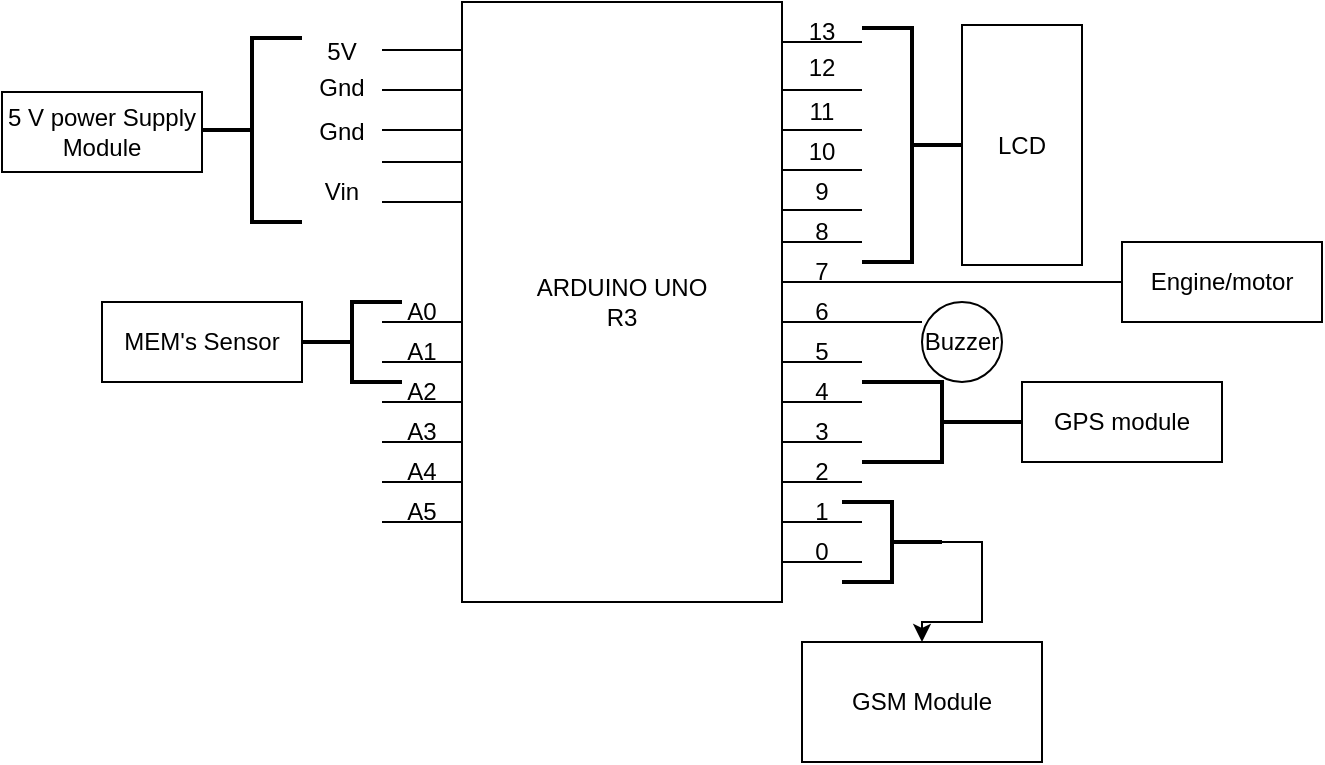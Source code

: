 <mxfile version="15.8.6" type="github"><diagram id="x3eeZLO-P9ce21g_z9gd" name="Page-1"><mxGraphModel dx="731" dy="402" grid="1" gridSize="10" guides="1" tooltips="1" connect="1" arrows="1" fold="1" page="1" pageScale="1" pageWidth="850" pageHeight="1100" math="0" shadow="0"><root><mxCell id="0"/><mxCell id="1" parent="0"/><mxCell id="dx5P54bQf-UnJiTQaKtT-1" value="ARDUINO UNO&lt;br&gt;R3" style="rounded=0;whiteSpace=wrap;html=1;" vertex="1" parent="1"><mxGeometry x="400" y="360" width="160" height="300" as="geometry"/></mxCell><mxCell id="dx5P54bQf-UnJiTQaKtT-7" value="" style="line;strokeWidth=1;fillColor=none;align=left;verticalAlign=middle;spacingTop=-1;spacingLeft=3;spacingRight=3;rotatable=0;labelPosition=right;points=[];portConstraint=eastwest;" vertex="1" parent="1"><mxGeometry x="560" y="400" width="40" height="8" as="geometry"/></mxCell><mxCell id="dx5P54bQf-UnJiTQaKtT-8" value="" style="line;strokeWidth=1;fillColor=none;align=left;verticalAlign=middle;spacingTop=-1;spacingLeft=3;spacingRight=3;rotatable=0;labelPosition=right;points=[];portConstraint=eastwest;" vertex="1" parent="1"><mxGeometry x="560" y="440" width="40" height="8" as="geometry"/></mxCell><mxCell id="dx5P54bQf-UnJiTQaKtT-9" value="" style="line;strokeWidth=1;fillColor=none;align=left;verticalAlign=middle;spacingTop=-1;spacingLeft=3;spacingRight=3;rotatable=0;labelPosition=right;points=[];portConstraint=eastwest;" vertex="1" parent="1"><mxGeometry x="560" y="460" width="40" height="8" as="geometry"/></mxCell><mxCell id="dx5P54bQf-UnJiTQaKtT-10" value="" style="line;strokeWidth=1;fillColor=none;align=left;verticalAlign=middle;spacingTop=-1;spacingLeft=3;spacingRight=3;rotatable=0;labelPosition=right;points=[];portConstraint=eastwest;" vertex="1" parent="1"><mxGeometry x="560" y="470" width="40" height="20" as="geometry"/></mxCell><mxCell id="dx5P54bQf-UnJiTQaKtT-11" value="" style="line;strokeWidth=1;fillColor=none;align=left;verticalAlign=middle;spacingTop=-1;spacingLeft=3;spacingRight=3;rotatable=0;labelPosition=right;points=[];portConstraint=eastwest;" vertex="1" parent="1"><mxGeometry x="560" y="490" width="170" height="20" as="geometry"/></mxCell><mxCell id="dx5P54bQf-UnJiTQaKtT-12" value="" style="line;strokeWidth=1;fillColor=none;align=left;verticalAlign=middle;spacingTop=-1;spacingLeft=3;spacingRight=3;rotatable=0;labelPosition=right;points=[];portConstraint=eastwest;" vertex="1" parent="1"><mxGeometry x="560" y="510" width="70" height="20" as="geometry"/></mxCell><mxCell id="dx5P54bQf-UnJiTQaKtT-13" value="" style="line;strokeWidth=1;fillColor=none;align=left;verticalAlign=middle;spacingTop=-1;spacingLeft=3;spacingRight=3;rotatable=0;labelPosition=right;points=[];portConstraint=eastwest;" vertex="1" parent="1"><mxGeometry x="560" y="370" width="40" height="20" as="geometry"/></mxCell><mxCell id="dx5P54bQf-UnJiTQaKtT-14" value="" style="line;strokeWidth=1;fillColor=none;align=left;verticalAlign=middle;spacingTop=-1;spacingLeft=3;spacingRight=3;rotatable=0;labelPosition=right;points=[];portConstraint=eastwest;" vertex="1" parent="1"><mxGeometry x="560" y="570" width="40" height="20" as="geometry"/></mxCell><mxCell id="dx5P54bQf-UnJiTQaKtT-15" value="" style="line;strokeWidth=1;fillColor=none;align=left;verticalAlign=middle;spacingTop=-1;spacingLeft=3;spacingRight=3;rotatable=0;labelPosition=right;points=[];portConstraint=eastwest;" vertex="1" parent="1"><mxGeometry x="560" y="530" width="40" height="20" as="geometry"/></mxCell><mxCell id="dx5P54bQf-UnJiTQaKtT-16" value="" style="line;strokeWidth=1;fillColor=none;align=left;verticalAlign=middle;spacingTop=-1;spacingLeft=3;spacingRight=3;rotatable=0;labelPosition=right;points=[];portConstraint=eastwest;" vertex="1" parent="1"><mxGeometry x="560" y="550" width="40" height="20" as="geometry"/></mxCell><mxCell id="dx5P54bQf-UnJiTQaKtT-17" value="" style="line;strokeWidth=1;fillColor=none;align=left;verticalAlign=middle;spacingTop=-1;spacingLeft=3;spacingRight=3;rotatable=0;labelPosition=right;points=[];portConstraint=eastwest;" vertex="1" parent="1"><mxGeometry x="560" y="420" width="40" height="8" as="geometry"/></mxCell><mxCell id="dx5P54bQf-UnJiTQaKtT-18" value="" style="line;strokeWidth=1;fillColor=none;align=left;verticalAlign=middle;spacingTop=-1;spacingLeft=3;spacingRight=3;rotatable=0;labelPosition=right;points=[];portConstraint=eastwest;" vertex="1" parent="1"><mxGeometry x="560" y="630" width="40" height="20" as="geometry"/></mxCell><mxCell id="dx5P54bQf-UnJiTQaKtT-19" value="" style="line;strokeWidth=1;fillColor=none;align=left;verticalAlign=middle;spacingTop=-1;spacingLeft=3;spacingRight=3;rotatable=0;labelPosition=right;points=[];portConstraint=eastwest;" vertex="1" parent="1"><mxGeometry x="560" y="590" width="40" height="20" as="geometry"/></mxCell><mxCell id="dx5P54bQf-UnJiTQaKtT-20" value="" style="line;strokeWidth=1;fillColor=none;align=left;verticalAlign=middle;spacingTop=-1;spacingLeft=3;spacingRight=3;rotatable=0;labelPosition=right;points=[];portConstraint=eastwest;" vertex="1" parent="1"><mxGeometry x="560" y="610" width="40" height="20" as="geometry"/></mxCell><mxCell id="dx5P54bQf-UnJiTQaKtT-35" value="" style="line;strokeWidth=1;fillColor=none;align=left;verticalAlign=middle;spacingTop=-1;spacingLeft=3;spacingRight=3;rotatable=0;labelPosition=right;points=[];portConstraint=eastwest;" vertex="1" parent="1"><mxGeometry x="360" y="400" width="40" height="8" as="geometry"/></mxCell><mxCell id="dx5P54bQf-UnJiTQaKtT-36" value="" style="line;strokeWidth=1;fillColor=none;align=left;verticalAlign=middle;spacingTop=-1;spacingLeft=3;spacingRight=3;rotatable=0;labelPosition=right;points=[];portConstraint=eastwest;" vertex="1" parent="1"><mxGeometry x="360" y="420" width="40" height="8" as="geometry"/></mxCell><mxCell id="dx5P54bQf-UnJiTQaKtT-37" value="" style="line;strokeWidth=1;fillColor=none;align=left;verticalAlign=middle;spacingTop=-1;spacingLeft=3;spacingRight=3;rotatable=0;labelPosition=right;points=[];portConstraint=eastwest;" vertex="1" parent="1"><mxGeometry x="360" y="430" width="40" height="20" as="geometry"/></mxCell><mxCell id="dx5P54bQf-UnJiTQaKtT-38" value="" style="line;strokeWidth=1;fillColor=none;align=left;verticalAlign=middle;spacingTop=-1;spacingLeft=3;spacingRight=3;rotatable=0;labelPosition=right;points=[];portConstraint=eastwest;" vertex="1" parent="1"><mxGeometry x="360" y="450" width="40" height="20" as="geometry"/></mxCell><mxCell id="dx5P54bQf-UnJiTQaKtT-39" value="" style="line;strokeWidth=1;fillColor=none;align=left;verticalAlign=middle;spacingTop=-1;spacingLeft=3;spacingRight=3;rotatable=0;labelPosition=right;points=[];portConstraint=eastwest;" vertex="1" parent="1"><mxGeometry x="360" y="510" width="40" height="20" as="geometry"/></mxCell><mxCell id="dx5P54bQf-UnJiTQaKtT-41" value="" style="line;strokeWidth=1;fillColor=none;align=left;verticalAlign=middle;spacingTop=-1;spacingLeft=3;spacingRight=3;rotatable=0;labelPosition=right;points=[];portConstraint=eastwest;" vertex="1" parent="1"><mxGeometry x="360" y="570" width="40" height="20" as="geometry"/></mxCell><mxCell id="dx5P54bQf-UnJiTQaKtT-42" value="" style="line;strokeWidth=1;fillColor=none;align=left;verticalAlign=middle;spacingTop=-1;spacingLeft=3;spacingRight=3;rotatable=0;labelPosition=right;points=[];portConstraint=eastwest;" vertex="1" parent="1"><mxGeometry x="360" y="530" width="40" height="20" as="geometry"/></mxCell><mxCell id="dx5P54bQf-UnJiTQaKtT-43" value="" style="line;strokeWidth=1;fillColor=none;align=left;verticalAlign=middle;spacingTop=-1;spacingLeft=3;spacingRight=3;rotatable=0;labelPosition=right;points=[];portConstraint=eastwest;" vertex="1" parent="1"><mxGeometry x="360" y="550" width="40" height="20" as="geometry"/></mxCell><mxCell id="dx5P54bQf-UnJiTQaKtT-44" value="" style="line;strokeWidth=1;fillColor=none;align=left;verticalAlign=middle;spacingTop=-1;spacingLeft=3;spacingRight=3;rotatable=0;labelPosition=right;points=[];portConstraint=eastwest;" vertex="1" parent="1"><mxGeometry x="360" y="380" width="40" height="8" as="geometry"/></mxCell><mxCell id="dx5P54bQf-UnJiTQaKtT-45" value="" style="line;strokeWidth=1;fillColor=none;align=left;verticalAlign=middle;spacingTop=-1;spacingLeft=3;spacingRight=3;rotatable=0;labelPosition=right;points=[];portConstraint=eastwest;" vertex="1" parent="1"><mxGeometry x="360" y="590" width="40" height="20" as="geometry"/></mxCell><mxCell id="dx5P54bQf-UnJiTQaKtT-46" value="" style="line;strokeWidth=1;fillColor=none;align=left;verticalAlign=middle;spacingTop=-1;spacingLeft=3;spacingRight=3;rotatable=0;labelPosition=right;points=[];portConstraint=eastwest;" vertex="1" parent="1"><mxGeometry x="360" y="610" width="40" height="20" as="geometry"/></mxCell><mxCell id="dx5P54bQf-UnJiTQaKtT-47" value="13" style="text;html=1;strokeColor=none;fillColor=none;align=center;verticalAlign=middle;whiteSpace=wrap;rounded=0;" vertex="1" parent="1"><mxGeometry x="550" y="360" width="60" height="30" as="geometry"/></mxCell><mxCell id="dx5P54bQf-UnJiTQaKtT-48" value="12" style="text;html=1;strokeColor=none;fillColor=none;align=center;verticalAlign=middle;whiteSpace=wrap;rounded=0;" vertex="1" parent="1"><mxGeometry x="550" y="378" width="60" height="30" as="geometry"/></mxCell><mxCell id="dx5P54bQf-UnJiTQaKtT-49" value="11&lt;span style=&quot;color: rgba(0 , 0 , 0 , 0) ; font-family: monospace ; font-size: 0px&quot;&gt;%3CmxGraphModel%3E%3Croot%3E%3CmxCell%20id%3D%220%22%2F%3E%3CmxCell%20id%3D%221%22%20parent%3D%220%22%2F%3E%3CmxCell%20id%3D%222%22%20value%3D%2212%22%20style%3D%22text%3Bhtml%3D1%3BstrokeColor%3Dnone%3BfillColor%3Dnone%3Balign%3Dcenter%3BverticalAlign%3Dmiddle%3BwhiteSpace%3Dwrap%3Brounded%3D0%3B%22%20vertex%3D%221%22%20parent%3D%221%22%3E%3CmxGeometry%20x%3D%22550%22%20y%3D%22378%22%20width%3D%2260%22%20height%3D%2230%22%20as%3D%22geometry%22%2F%3E%3C%2FmxCell%3E%3C%2Froot%3E%3C%2FmxGraphModel%3E&lt;/span&gt;" style="text;html=1;strokeColor=none;fillColor=none;align=center;verticalAlign=middle;whiteSpace=wrap;rounded=0;" vertex="1" parent="1"><mxGeometry x="550" y="400" width="60" height="30" as="geometry"/></mxCell><mxCell id="dx5P54bQf-UnJiTQaKtT-50" value="10" style="text;html=1;strokeColor=none;fillColor=none;align=center;verticalAlign=middle;whiteSpace=wrap;rounded=0;" vertex="1" parent="1"><mxGeometry x="550" y="420" width="60" height="30" as="geometry"/></mxCell><mxCell id="dx5P54bQf-UnJiTQaKtT-51" value="9" style="text;html=1;strokeColor=none;fillColor=none;align=center;verticalAlign=middle;whiteSpace=wrap;rounded=0;" vertex="1" parent="1"><mxGeometry x="550" y="440" width="60" height="30" as="geometry"/></mxCell><mxCell id="dx5P54bQf-UnJiTQaKtT-52" value="8" style="text;html=1;strokeColor=none;fillColor=none;align=center;verticalAlign=middle;whiteSpace=wrap;rounded=0;" vertex="1" parent="1"><mxGeometry x="550" y="460" width="60" height="30" as="geometry"/></mxCell><mxCell id="dx5P54bQf-UnJiTQaKtT-53" value="7" style="text;html=1;strokeColor=none;fillColor=none;align=center;verticalAlign=middle;whiteSpace=wrap;rounded=0;" vertex="1" parent="1"><mxGeometry x="550" y="480" width="60" height="30" as="geometry"/></mxCell><mxCell id="dx5P54bQf-UnJiTQaKtT-54" value="6" style="text;html=1;strokeColor=none;fillColor=none;align=center;verticalAlign=middle;whiteSpace=wrap;rounded=0;" vertex="1" parent="1"><mxGeometry x="550" y="500" width="60" height="30" as="geometry"/></mxCell><mxCell id="dx5P54bQf-UnJiTQaKtT-55" value="5&lt;span style=&quot;color: rgba(0 , 0 , 0 , 0) ; font-family: monospace ; font-size: 0px&quot;&gt;%3CmxGraphModel%3E%3Croot%3E%3CmxCell%20id%3D%220%22%2F%3E%3CmxCell%20id%3D%221%22%20parent%3D%220%22%2F%3E%3CmxCell%20id%3D%222%22%20value%3D%226%22%20style%3D%22text%3Bhtml%3D1%3BstrokeColor%3Dnone%3BfillColor%3Dnone%3Balign%3Dcenter%3BverticalAlign%3Dmiddle%3BwhiteSpace%3Dwrap%3Brounded%3D0%3B%22%20vertex%3D%221%22%20parent%3D%221%22%3E%3CmxGeometry%20x%3D%22550%22%20y%3D%22500%22%20width%3D%2260%22%20height%3D%2230%22%20as%3D%22geometry%22%2F%3E%3C%2FmxCell%3E%3C%2Froot%3E%3C%2FmxGraphModel%3E&lt;/span&gt;" style="text;html=1;strokeColor=none;fillColor=none;align=center;verticalAlign=middle;whiteSpace=wrap;rounded=0;" vertex="1" parent="1"><mxGeometry x="550" y="520" width="60" height="30" as="geometry"/></mxCell><mxCell id="dx5P54bQf-UnJiTQaKtT-56" value="4" style="text;html=1;strokeColor=none;fillColor=none;align=center;verticalAlign=middle;whiteSpace=wrap;rounded=0;" vertex="1" parent="1"><mxGeometry x="550" y="540" width="60" height="30" as="geometry"/></mxCell><mxCell id="dx5P54bQf-UnJiTQaKtT-57" value="3" style="text;html=1;strokeColor=none;fillColor=none;align=center;verticalAlign=middle;whiteSpace=wrap;rounded=0;" vertex="1" parent="1"><mxGeometry x="550" y="560" width="60" height="30" as="geometry"/></mxCell><mxCell id="dx5P54bQf-UnJiTQaKtT-58" value="2" style="text;html=1;strokeColor=none;fillColor=none;align=center;verticalAlign=middle;whiteSpace=wrap;rounded=0;" vertex="1" parent="1"><mxGeometry x="550" y="580" width="60" height="30" as="geometry"/></mxCell><mxCell id="dx5P54bQf-UnJiTQaKtT-59" value="1" style="text;html=1;strokeColor=none;fillColor=none;align=center;verticalAlign=middle;whiteSpace=wrap;rounded=0;" vertex="1" parent="1"><mxGeometry x="550" y="600" width="60" height="30" as="geometry"/></mxCell><mxCell id="dx5P54bQf-UnJiTQaKtT-60" value="0" style="text;html=1;strokeColor=none;fillColor=none;align=center;verticalAlign=middle;whiteSpace=wrap;rounded=0;" vertex="1" parent="1"><mxGeometry x="550" y="620" width="60" height="30" as="geometry"/></mxCell><mxCell id="dx5P54bQf-UnJiTQaKtT-61" value="A5" style="text;html=1;strokeColor=none;fillColor=none;align=center;verticalAlign=middle;whiteSpace=wrap;rounded=0;" vertex="1" parent="1"><mxGeometry x="350" y="600" width="60" height="30" as="geometry"/></mxCell><mxCell id="dx5P54bQf-UnJiTQaKtT-62" value="A4" style="text;html=1;strokeColor=none;fillColor=none;align=center;verticalAlign=middle;whiteSpace=wrap;rounded=0;" vertex="1" parent="1"><mxGeometry x="350" y="580" width="60" height="30" as="geometry"/></mxCell><mxCell id="dx5P54bQf-UnJiTQaKtT-63" value="A3" style="text;html=1;strokeColor=none;fillColor=none;align=center;verticalAlign=middle;whiteSpace=wrap;rounded=0;" vertex="1" parent="1"><mxGeometry x="350" y="560" width="60" height="30" as="geometry"/></mxCell><mxCell id="dx5P54bQf-UnJiTQaKtT-64" value="A2" style="text;html=1;strokeColor=none;fillColor=none;align=center;verticalAlign=middle;whiteSpace=wrap;rounded=0;" vertex="1" parent="1"><mxGeometry x="350" y="540" width="60" height="30" as="geometry"/></mxCell><mxCell id="dx5P54bQf-UnJiTQaKtT-65" value="A1" style="text;html=1;strokeColor=none;fillColor=none;align=center;verticalAlign=middle;whiteSpace=wrap;rounded=0;" vertex="1" parent="1"><mxGeometry x="350" y="520" width="60" height="30" as="geometry"/></mxCell><mxCell id="dx5P54bQf-UnJiTQaKtT-66" value="A0" style="text;html=1;strokeColor=none;fillColor=none;align=center;verticalAlign=middle;whiteSpace=wrap;rounded=0;" vertex="1" parent="1"><mxGeometry x="350" y="500" width="60" height="30" as="geometry"/></mxCell><mxCell id="dx5P54bQf-UnJiTQaKtT-67" value="Vin" style="text;html=1;strokeColor=none;fillColor=none;align=center;verticalAlign=middle;whiteSpace=wrap;rounded=0;" vertex="1" parent="1"><mxGeometry x="310" y="440" width="60" height="30" as="geometry"/></mxCell><mxCell id="dx5P54bQf-UnJiTQaKtT-68" value="Gnd" style="text;html=1;strokeColor=none;fillColor=none;align=center;verticalAlign=middle;whiteSpace=wrap;rounded=0;" vertex="1" parent="1"><mxGeometry x="310" y="410" width="60" height="30" as="geometry"/></mxCell><mxCell id="dx5P54bQf-UnJiTQaKtT-69" value="Gnd" style="text;html=1;strokeColor=none;fillColor=none;align=center;verticalAlign=middle;whiteSpace=wrap;rounded=0;" vertex="1" parent="1"><mxGeometry x="310" y="388" width="60" height="30" as="geometry"/></mxCell><mxCell id="dx5P54bQf-UnJiTQaKtT-70" value="5V" style="text;html=1;strokeColor=none;fillColor=none;align=center;verticalAlign=middle;whiteSpace=wrap;rounded=0;" vertex="1" parent="1"><mxGeometry x="310" y="370" width="60" height="30" as="geometry"/></mxCell><mxCell id="dx5P54bQf-UnJiTQaKtT-71" value="GSM Module" style="rounded=0;whiteSpace=wrap;html=1;" vertex="1" parent="1"><mxGeometry x="570" y="680" width="120" height="60" as="geometry"/></mxCell><mxCell id="dx5P54bQf-UnJiTQaKtT-75" style="edgeStyle=orthogonalEdgeStyle;rounded=0;orthogonalLoop=1;jettySize=auto;html=1;exitX=0;exitY=0.5;exitDx=0;exitDy=0;exitPerimeter=0;entryX=0.5;entryY=0;entryDx=0;entryDy=0;" edge="1" parent="1" source="dx5P54bQf-UnJiTQaKtT-74" target="dx5P54bQf-UnJiTQaKtT-71"><mxGeometry relative="1" as="geometry"/></mxCell><mxCell id="dx5P54bQf-UnJiTQaKtT-74" value="" style="strokeWidth=2;html=1;shape=mxgraph.flowchart.annotation_2;align=left;labelPosition=right;pointerEvents=1;direction=west;" vertex="1" parent="1"><mxGeometry x="590" y="610" width="50" height="40" as="geometry"/></mxCell><mxCell id="dx5P54bQf-UnJiTQaKtT-76" value="" style="strokeWidth=2;html=1;shape=mxgraph.flowchart.annotation_2;align=left;labelPosition=right;pointerEvents=1;direction=west;" vertex="1" parent="1"><mxGeometry x="600" y="373" width="50" height="117" as="geometry"/></mxCell><mxCell id="dx5P54bQf-UnJiTQaKtT-77" value="LCD" style="rounded=0;whiteSpace=wrap;html=1;direction=south;" vertex="1" parent="1"><mxGeometry x="650" y="371.5" width="60" height="120" as="geometry"/></mxCell><mxCell id="dx5P54bQf-UnJiTQaKtT-78" value="Engine/motor" style="rounded=0;whiteSpace=wrap;html=1;" vertex="1" parent="1"><mxGeometry x="730" y="480" width="100" height="40" as="geometry"/></mxCell><mxCell id="dx5P54bQf-UnJiTQaKtT-79" value="Buzzer" style="ellipse;whiteSpace=wrap;html=1;aspect=fixed;" vertex="1" parent="1"><mxGeometry x="630" y="510" width="40" height="40" as="geometry"/></mxCell><mxCell id="dx5P54bQf-UnJiTQaKtT-80" value="" style="strokeWidth=2;html=1;shape=mxgraph.flowchart.annotation_2;align=left;labelPosition=right;pointerEvents=1;direction=west;" vertex="1" parent="1"><mxGeometry x="600" y="550" width="80" height="40" as="geometry"/></mxCell><mxCell id="dx5P54bQf-UnJiTQaKtT-81" value="GPS module" style="rounded=0;whiteSpace=wrap;html=1;" vertex="1" parent="1"><mxGeometry x="680" y="550" width="100" height="40" as="geometry"/></mxCell><mxCell id="dx5P54bQf-UnJiTQaKtT-82" value="" style="strokeWidth=2;html=1;shape=mxgraph.flowchart.annotation_2;align=left;labelPosition=right;pointerEvents=1;direction=east;" vertex="1" parent="1"><mxGeometry x="320" y="510" width="50" height="40" as="geometry"/></mxCell><mxCell id="dx5P54bQf-UnJiTQaKtT-83" value="MEM's Sensor" style="rounded=0;whiteSpace=wrap;html=1;" vertex="1" parent="1"><mxGeometry x="220" y="510" width="100" height="40" as="geometry"/></mxCell><mxCell id="dx5P54bQf-UnJiTQaKtT-84" value="" style="strokeWidth=2;html=1;shape=mxgraph.flowchart.annotation_2;align=left;labelPosition=right;pointerEvents=1;direction=east;" vertex="1" parent="1"><mxGeometry x="270" y="378" width="50" height="92" as="geometry"/></mxCell><mxCell id="dx5P54bQf-UnJiTQaKtT-85" value="5 V power Supply&lt;br&gt;Module" style="rounded=0;whiteSpace=wrap;html=1;" vertex="1" parent="1"><mxGeometry x="170" y="405" width="100" height="40" as="geometry"/></mxCell></root></mxGraphModel></diagram></mxfile>